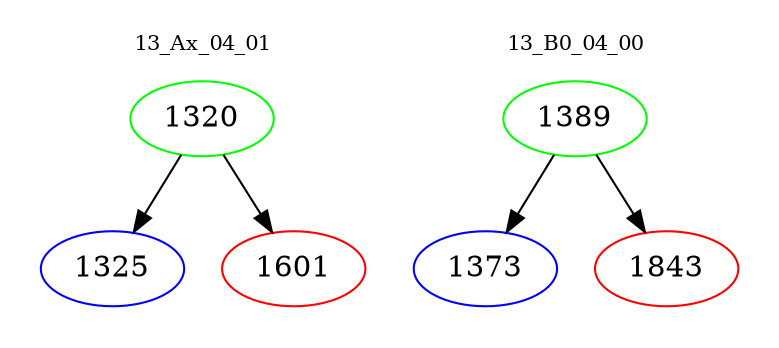 digraph{
subgraph cluster_0 {
color = white
label = "13_Ax_04_01";
fontsize=10;
T0_1320 [label="1320", color="green"]
T0_1320 -> T0_1325 [color="black"]
T0_1325 [label="1325", color="blue"]
T0_1320 -> T0_1601 [color="black"]
T0_1601 [label="1601", color="red"]
}
subgraph cluster_1 {
color = white
label = "13_B0_04_00";
fontsize=10;
T1_1389 [label="1389", color="green"]
T1_1389 -> T1_1373 [color="black"]
T1_1373 [label="1373", color="blue"]
T1_1389 -> T1_1843 [color="black"]
T1_1843 [label="1843", color="red"]
}
}
